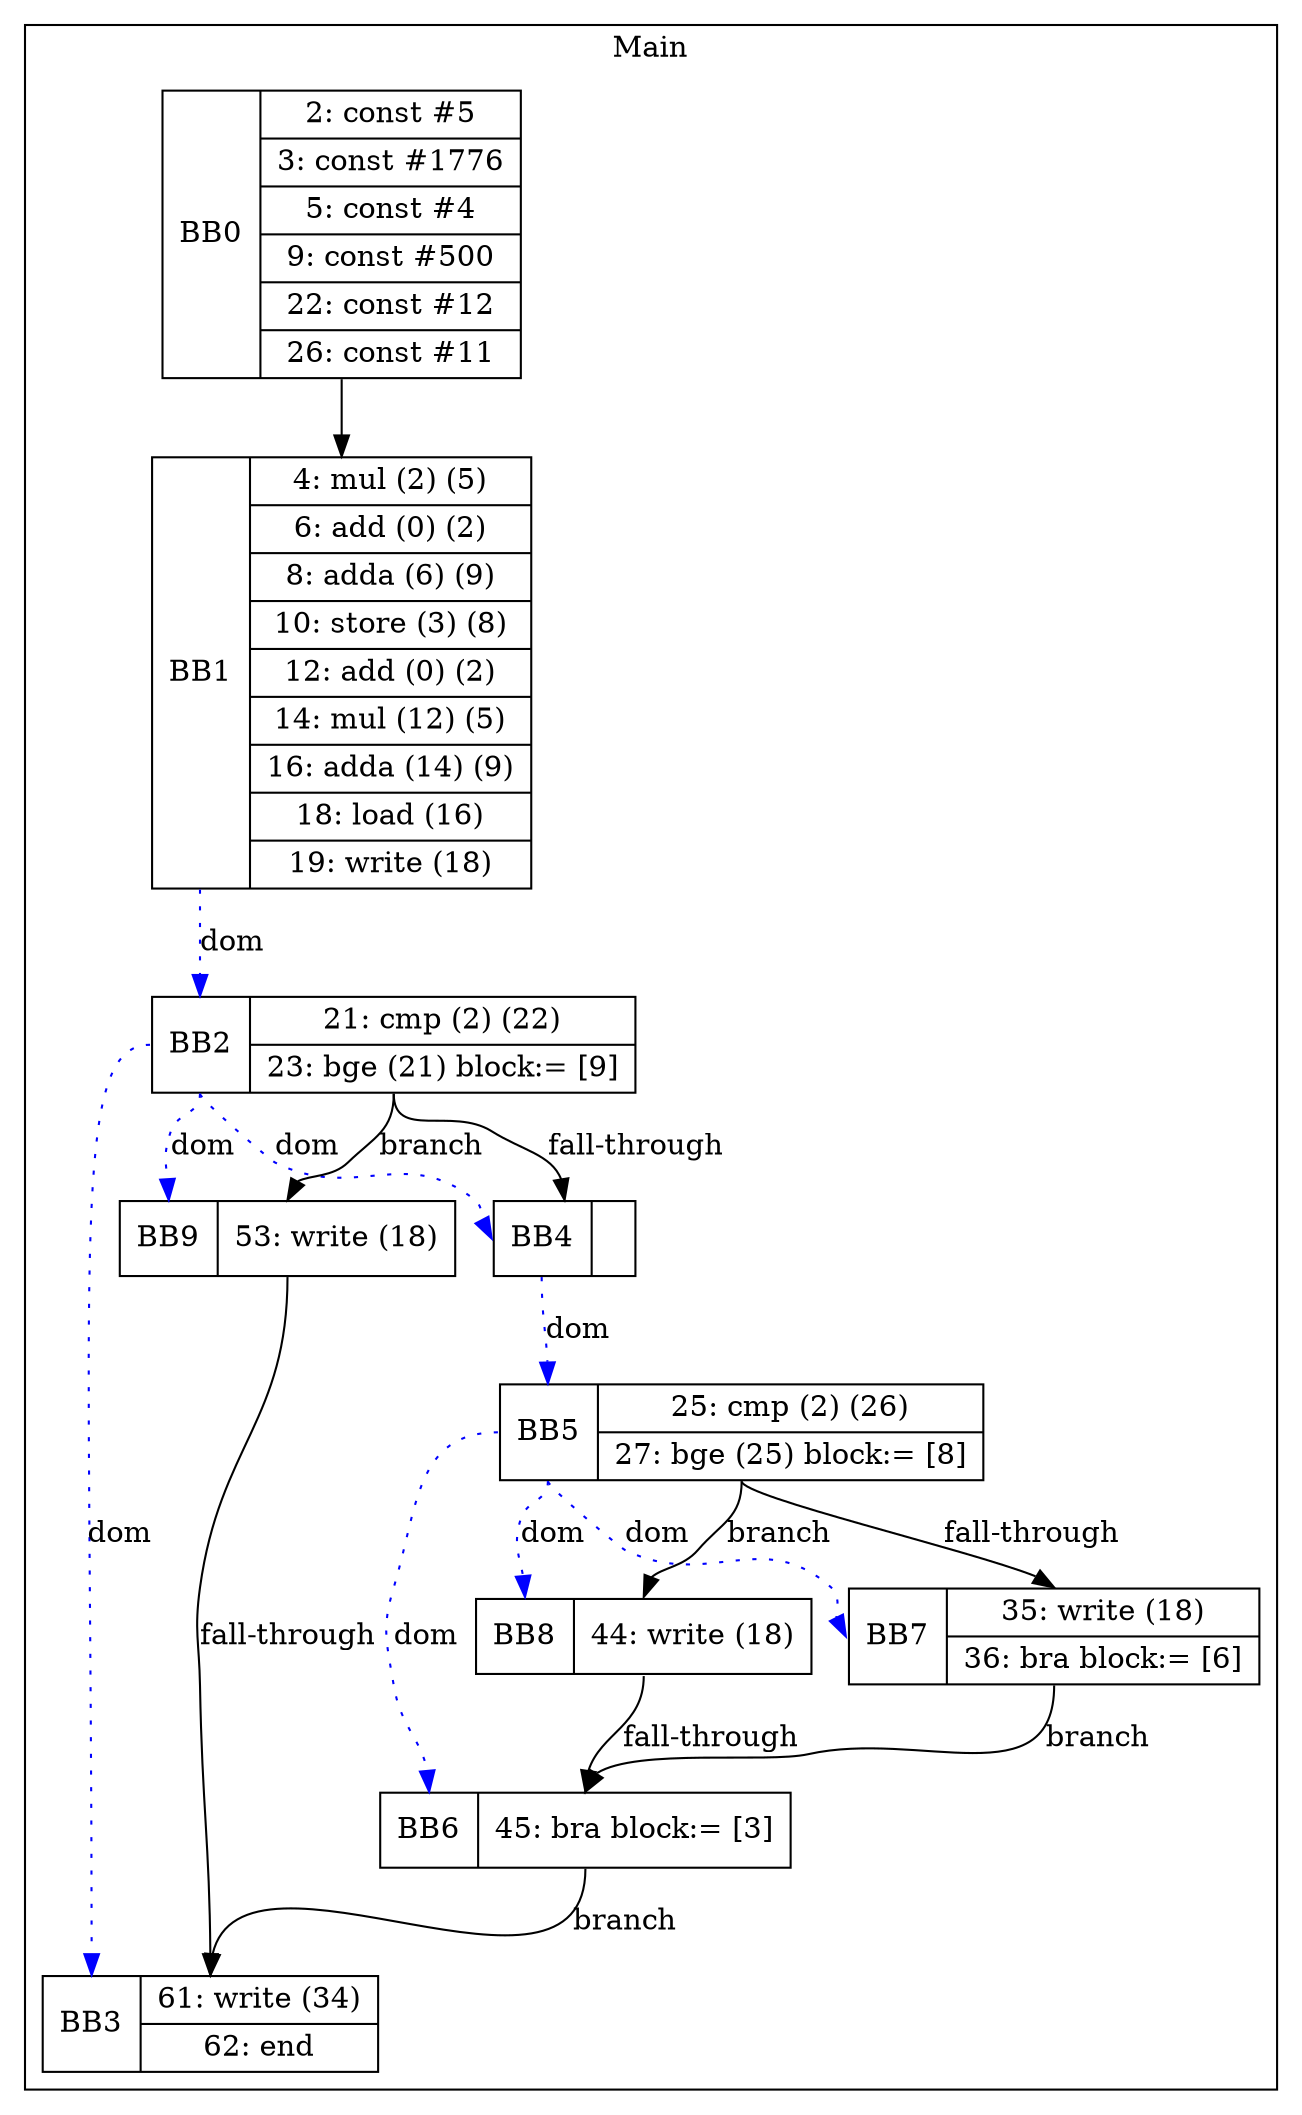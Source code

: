 digraph G {
node [shape=record];
subgraph cluster_main{
label = "Main";
BB0 [shape=record, label="<b>BB0|{2: const #5|3: const #1776|5: const #4|9: const #500|22: const #12|26: const #11}"];
BB1 [shape=record, label="<b>BB1|{4: mul (2) (5)|6: add (0) (2)|8: adda (6) (9)|10: store (3) (8)|12: add (0) (2)|14: mul (12) (5)|16: adda (14) (9)|18: load (16)|19: write (18)}"];
BB2 [shape=record, label="<b>BB2|{21: cmp (2) (22)|23: bge (21) block:= [9]}"];
BB3 [shape=record, label="<b>BB3|{61: write (34)|62: end}"];
BB4 [shape=record, label="<b>BB4|}"];
BB5 [shape=record, label="<b>BB5|{25: cmp (2) (26)|27: bge (25) block:= [8]}"];
BB6 [shape=record, label="<b>BB6|{45: bra block:= [3]}"];
BB7 [shape=record, label="<b>BB7|{35: write (18)|36: bra block:= [6]}"];
BB8 [shape=record, label="<b>BB8|{44: write (18)}"];
BB9 [shape=record, label="<b>BB9|{53: write (18)}"];
}
BB0:s -> BB1:n ;
BB2:b -> BB4:b [color=blue, style=dotted, label="dom"];
BB1:b -> BB2:b [color=blue, style=dotted, label="dom"];
BB5:b -> BB8:b [color=blue, style=dotted, label="dom"];
BB5:b -> BB7:b [color=blue, style=dotted, label="dom"];
BB2:b -> BB3:b [color=blue, style=dotted, label="dom"];
BB2:b -> BB9:b [color=blue, style=dotted, label="dom"];
BB4:b -> BB5:b [color=blue, style=dotted, label="dom"];
BB5:b -> BB6:b [color=blue, style=dotted, label="dom"];
BB2:s -> BB9:n [label="branch"];
BB6:s -> BB3:n [label="branch"];
BB7:s -> BB6:n [label="branch"];
BB5:s -> BB8:n [label="branch"];
BB2:s -> BB4:n [label="fall-through"];
BB5:s -> BB7:n [label="fall-through"];
BB9:s -> BB3:n [label="fall-through"];
BB8:s -> BB6:n [label="fall-through"];
}
